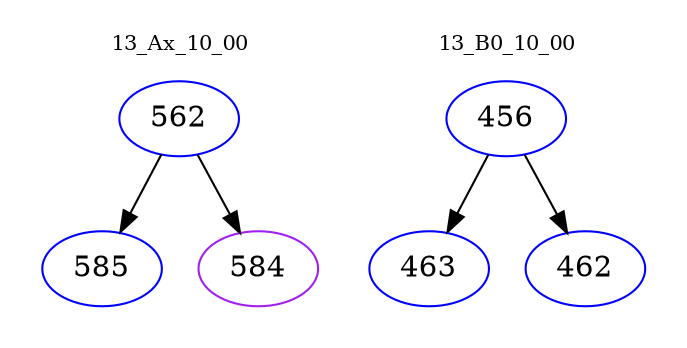 digraph{
subgraph cluster_0 {
color = white
label = "13_Ax_10_00";
fontsize=10;
T0_562 [label="562", color="blue"]
T0_562 -> T0_585 [color="black"]
T0_585 [label="585", color="blue"]
T0_562 -> T0_584 [color="black"]
T0_584 [label="584", color="purple"]
}
subgraph cluster_1 {
color = white
label = "13_B0_10_00";
fontsize=10;
T1_456 [label="456", color="blue"]
T1_456 -> T1_463 [color="black"]
T1_463 [label="463", color="blue"]
T1_456 -> T1_462 [color="black"]
T1_462 [label="462", color="blue"]
}
}
